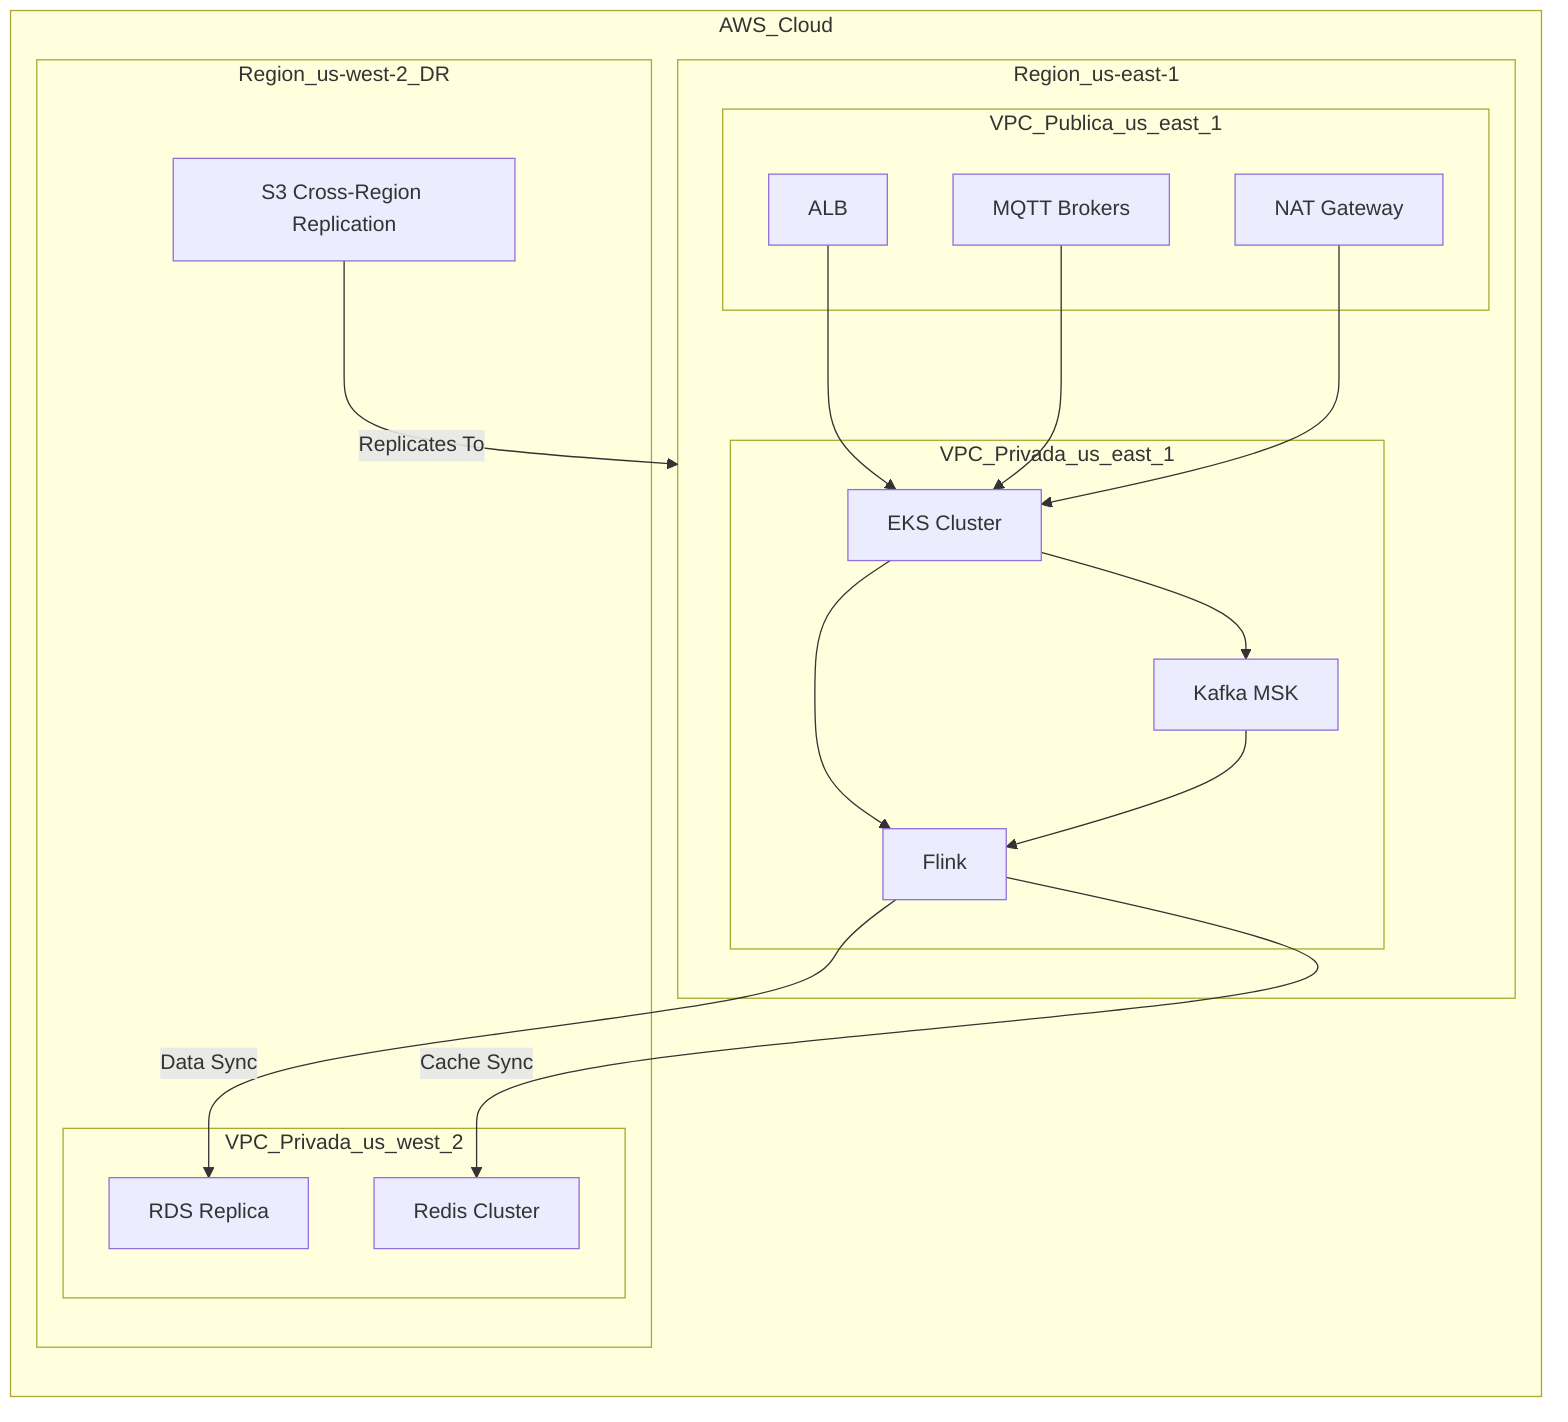 graph LR
    subgraph AWS_Cloud
        subgraph Region_us-east-1
            subgraph VPC_Publica_us_east_1
                A[ALB]
                B[MQTT Brokers]
                C[NAT Gateway]
            end

            subgraph VPC_Privada_us_east_1
                D[EKS Cluster]
                E[Kafka MSK]
                F[Flink]
            end

            A --> D
            B --> D
            C --> D
            D --> E
            D --> F
            E --> F
        end

        subgraph Region_us-west-2_DR
            subgraph VPC_Privada_us_west_2
                G[RDS Replica]
                H[Redis Cluster]
            end

            I[S3 Cross-Region Replication]
        end

        %% Conexiones entre regiones (simplificadas para el diagrama)
        F -- Data Sync --> G
        F -- Cache Sync --> H
        I -- Replicates To --> Region_us-east-1
    end